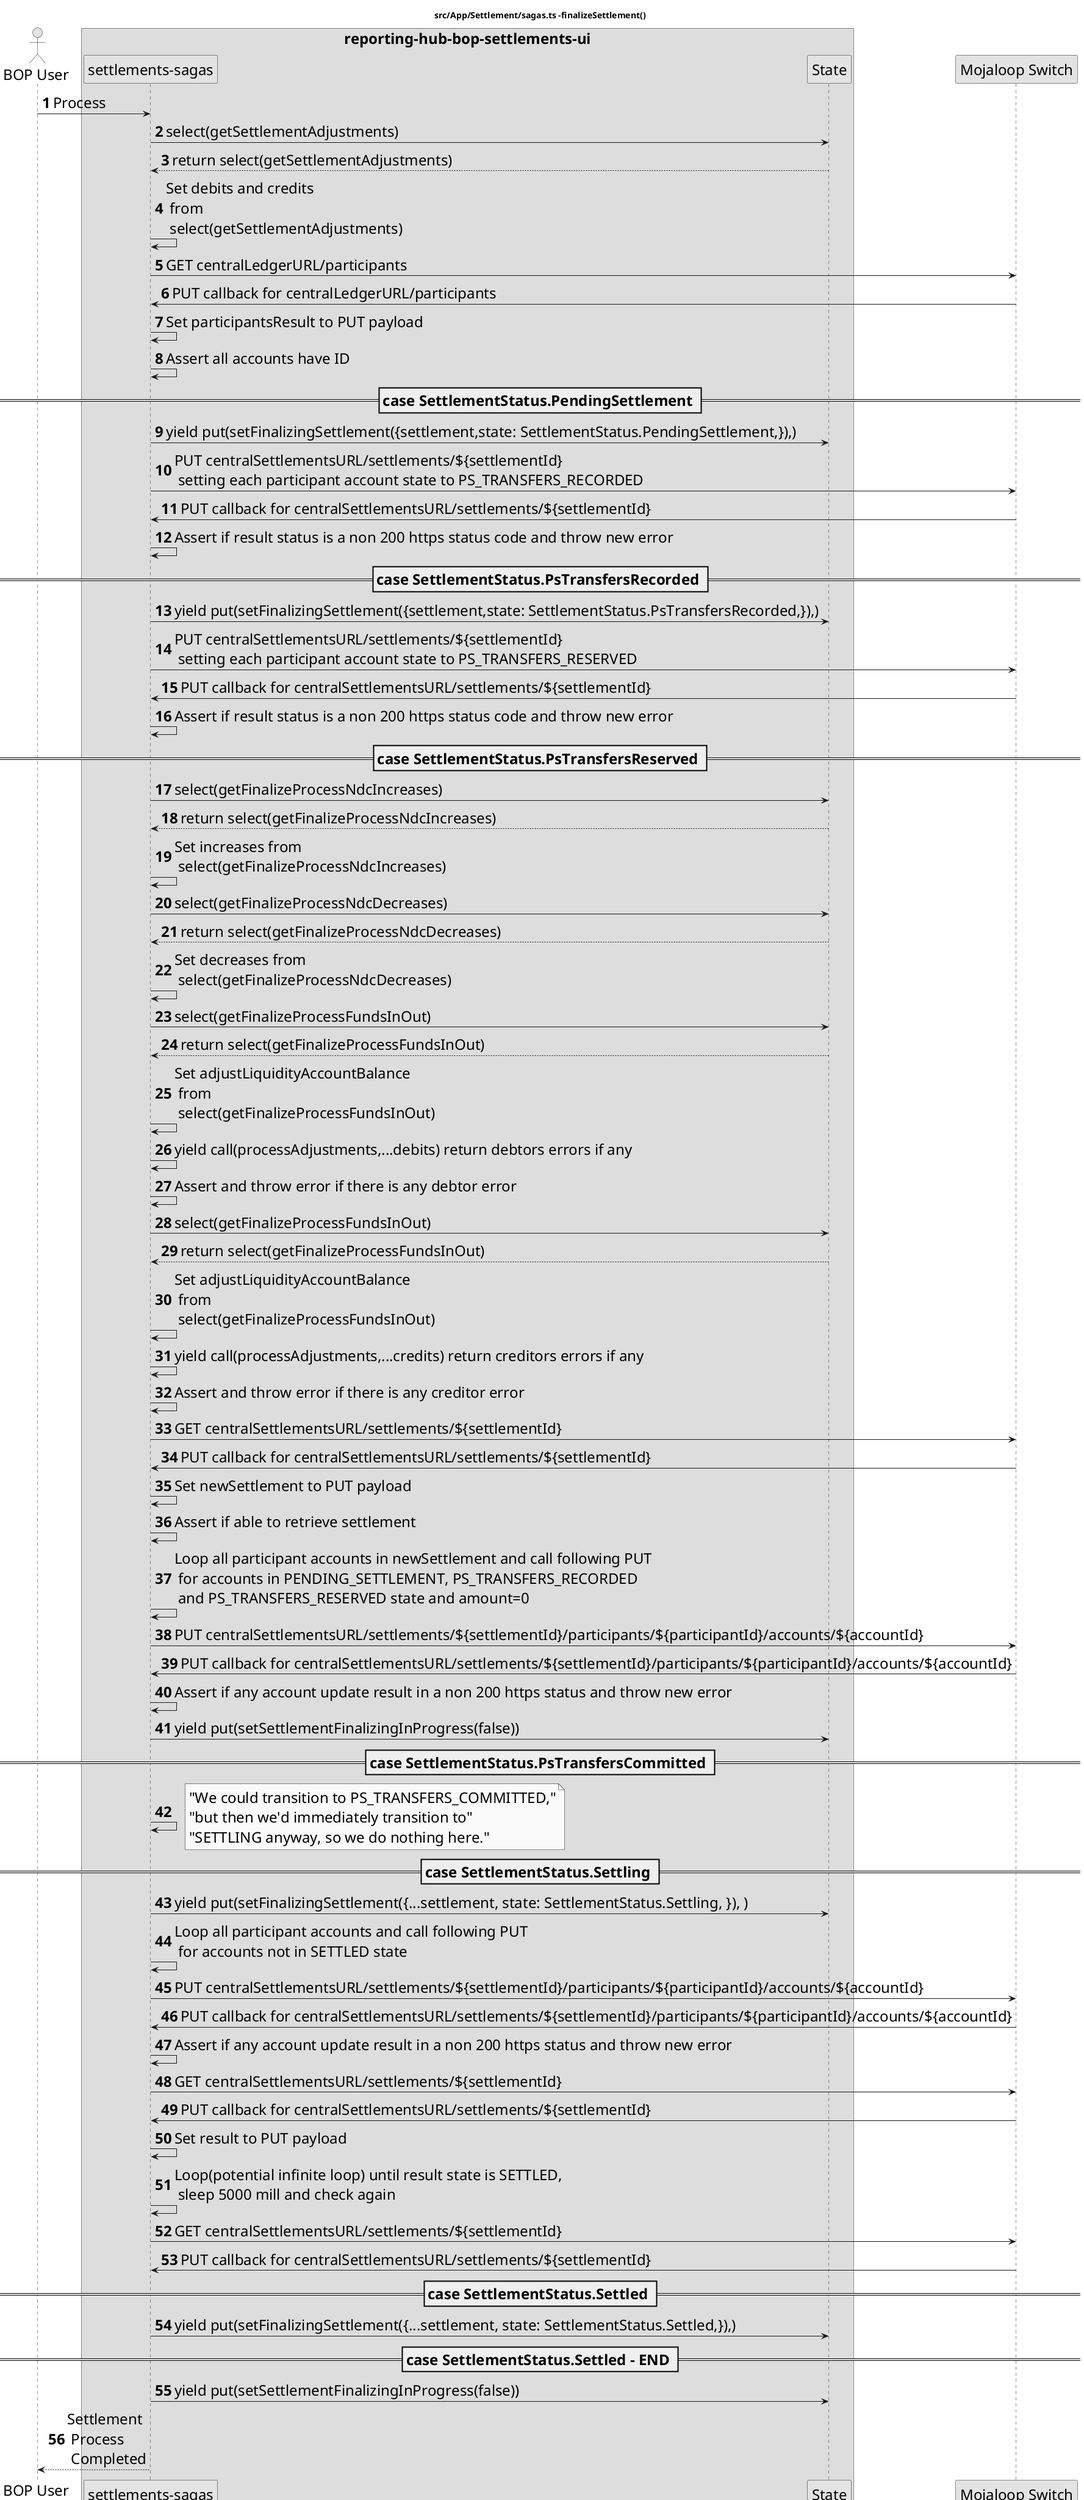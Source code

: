 @startuml settlementDetailedProcess
skinparam activityFontSize 4
skinparam activityDiamondFontSize 30
skinparam activityArrowFontSize 24
skinparam defaultFontSize 24
skinparam noteFontSize 24
skinparam monochrome true
autonumber

title src/App/Settlement/sagas.ts -finalizeSettlement()

actor "BOP User" as bu

box reporting-hub-bop-settlements-ui
participant "settlements-sagas" as ss
participant "State" as s
end box
participant "Mojaloop Switch" as sw

bu -> ss: Process

ss -> s: select(getSettlementAdjustments)
s --> ss: return select(getSettlementAdjustments)
ss -> ss: Set debits and credits \n from \n select(getSettlementAdjustments)

ss -> sw: GET centralLedgerURL/participants
sw -> ss: PUT callback for centralLedgerURL/participants
ss -> ss: Set participantsResult to PUT payload
ss -> ss: Assert all accounts have ID

== case SettlementStatus.PendingSettlement ==
ss -> s: yield put(setFinalizingSettlement({settlement,state: SettlementStatus.PendingSettlement,}),)
ss -> sw: PUT centralSettlementsURL/settlements/${settlementId} \n setting each participant account state to PS_TRANSFERS_RECORDED
sw -> ss: PUT callback for centralSettlementsURL/settlements/${settlementId}
ss -> ss: Assert if result status is a non 200 https status code and throw new error

== case SettlementStatus.PsTransfersRecorded ==
ss -> s: yield put(setFinalizingSettlement({settlement,state: SettlementStatus.PsTransfersRecorded,}),)
ss -> sw: PUT centralSettlementsURL/settlements/${settlementId} \n setting each participant account state to PS_TRANSFERS_RESERVED
sw -> ss: PUT callback for centralSettlementsURL/settlements/${settlementId}
ss -> ss: Assert if result status is a non 200 https status code and throw new error

== case SettlementStatus.PsTransfersReserved ==

ss -> s: select(getFinalizeProcessNdcIncreases)
s --> ss: return select(getFinalizeProcessNdcIncreases)
ss -> ss: Set increases from \n select(getFinalizeProcessNdcIncreases)

ss -> s: select(getFinalizeProcessNdcDecreases)
s --> ss: return select(getFinalizeProcessNdcDecreases)
ss -> ss: Set decreases from \n select(getFinalizeProcessNdcDecreases)

ss -> s: select(getFinalizeProcessFundsInOut)
s --> ss: return select(getFinalizeProcessFundsInOut)
ss -> ss: Set adjustLiquidityAccountBalance \n from \n select(getFinalizeProcessFundsInOut)

ss -> ss: yield call(processAdjustments,...debits) return debtors errors if any

ss -> ss: Assert and throw error if there is any debtor error

ss -> s: select(getFinalizeProcessFundsInOut)
s --> ss: return select(getFinalizeProcessFundsInOut)
ss -> ss: Set adjustLiquidityAccountBalance \n from \n select(getFinalizeProcessFundsInOut)

ss -> ss: yield call(processAdjustments,...credits) return creditors errors if any

ss -> ss: Assert and throw error if there is any creditor error

ss -> sw: GET centralSettlementsURL/settlements/${settlementId}
sw -> ss: PUT callback for centralSettlementsURL/settlements/${settlementId}
ss -> ss: Set newSettlement to PUT payload
ss -> ss: Assert if able to retrieve settlement

ss -> ss: Loop all participant accounts in newSettlement and call following PUT \n for accounts in PENDING_SETTLEMENT, PS_TRANSFERS_RECORDED \n and PS_TRANSFERS_RESERVED state and amount=0
ss -> sw: PUT centralSettlementsURL/settlements/${settlementId}/participants/${participantId}/accounts/${accountId}
sw -> ss: PUT callback for centralSettlementsURL/settlements/${settlementId}/participants/${participantId}/accounts/${accountId}
ss -> ss: Assert if any account update result in a non 200 https status and throw new error

ss -> s: yield put(setSettlementFinalizingInProgress(false))

== case SettlementStatus.PsTransfersCommitted ==
ss -> ss:
note right
  "We could transition to PS_TRANSFERS_COMMITTED,"
  "but then we'd immediately transition to"
  "SETTLING anyway, so we do nothing here."
end note
== case SettlementStatus.Settling ==
ss -> s: yield put(setFinalizingSettlement({...settlement, state: SettlementStatus.Settling, }), )

ss -> ss: Loop all participant accounts and call following PUT \n for accounts not in SETTLED state
ss -> sw: PUT centralSettlementsURL/settlements/${settlementId}/participants/${participantId}/accounts/${accountId}
sw -> ss: PUT callback for centralSettlementsURL/settlements/${settlementId}/participants/${participantId}/accounts/${accountId}
ss -> ss: Assert if any account update result in a non 200 https status and throw new error

ss -> sw: GET centralSettlementsURL/settlements/${settlementId}
sw -> ss: PUT callback for centralSettlementsURL/settlements/${settlementId}
ss -> ss: Set result to PUT payload

ss -> ss: Loop(potential infinite loop) until result state is SETTLED, \n sleep 5000 mill and check again
ss -> sw: GET centralSettlementsURL/settlements/${settlementId}
sw -> ss: PUT callback for centralSettlementsURL/settlements/${settlementId}

== case SettlementStatus.Settled ==
ss -> s: yield put(setFinalizingSettlement({...settlement, state: SettlementStatus.Settled,}),)
== case SettlementStatus.Settled - END ==

ss -> s: yield put(setSettlementFinalizingInProgress(false))

ss --> bu: Settlement \n Process \n Completed

@enduml
